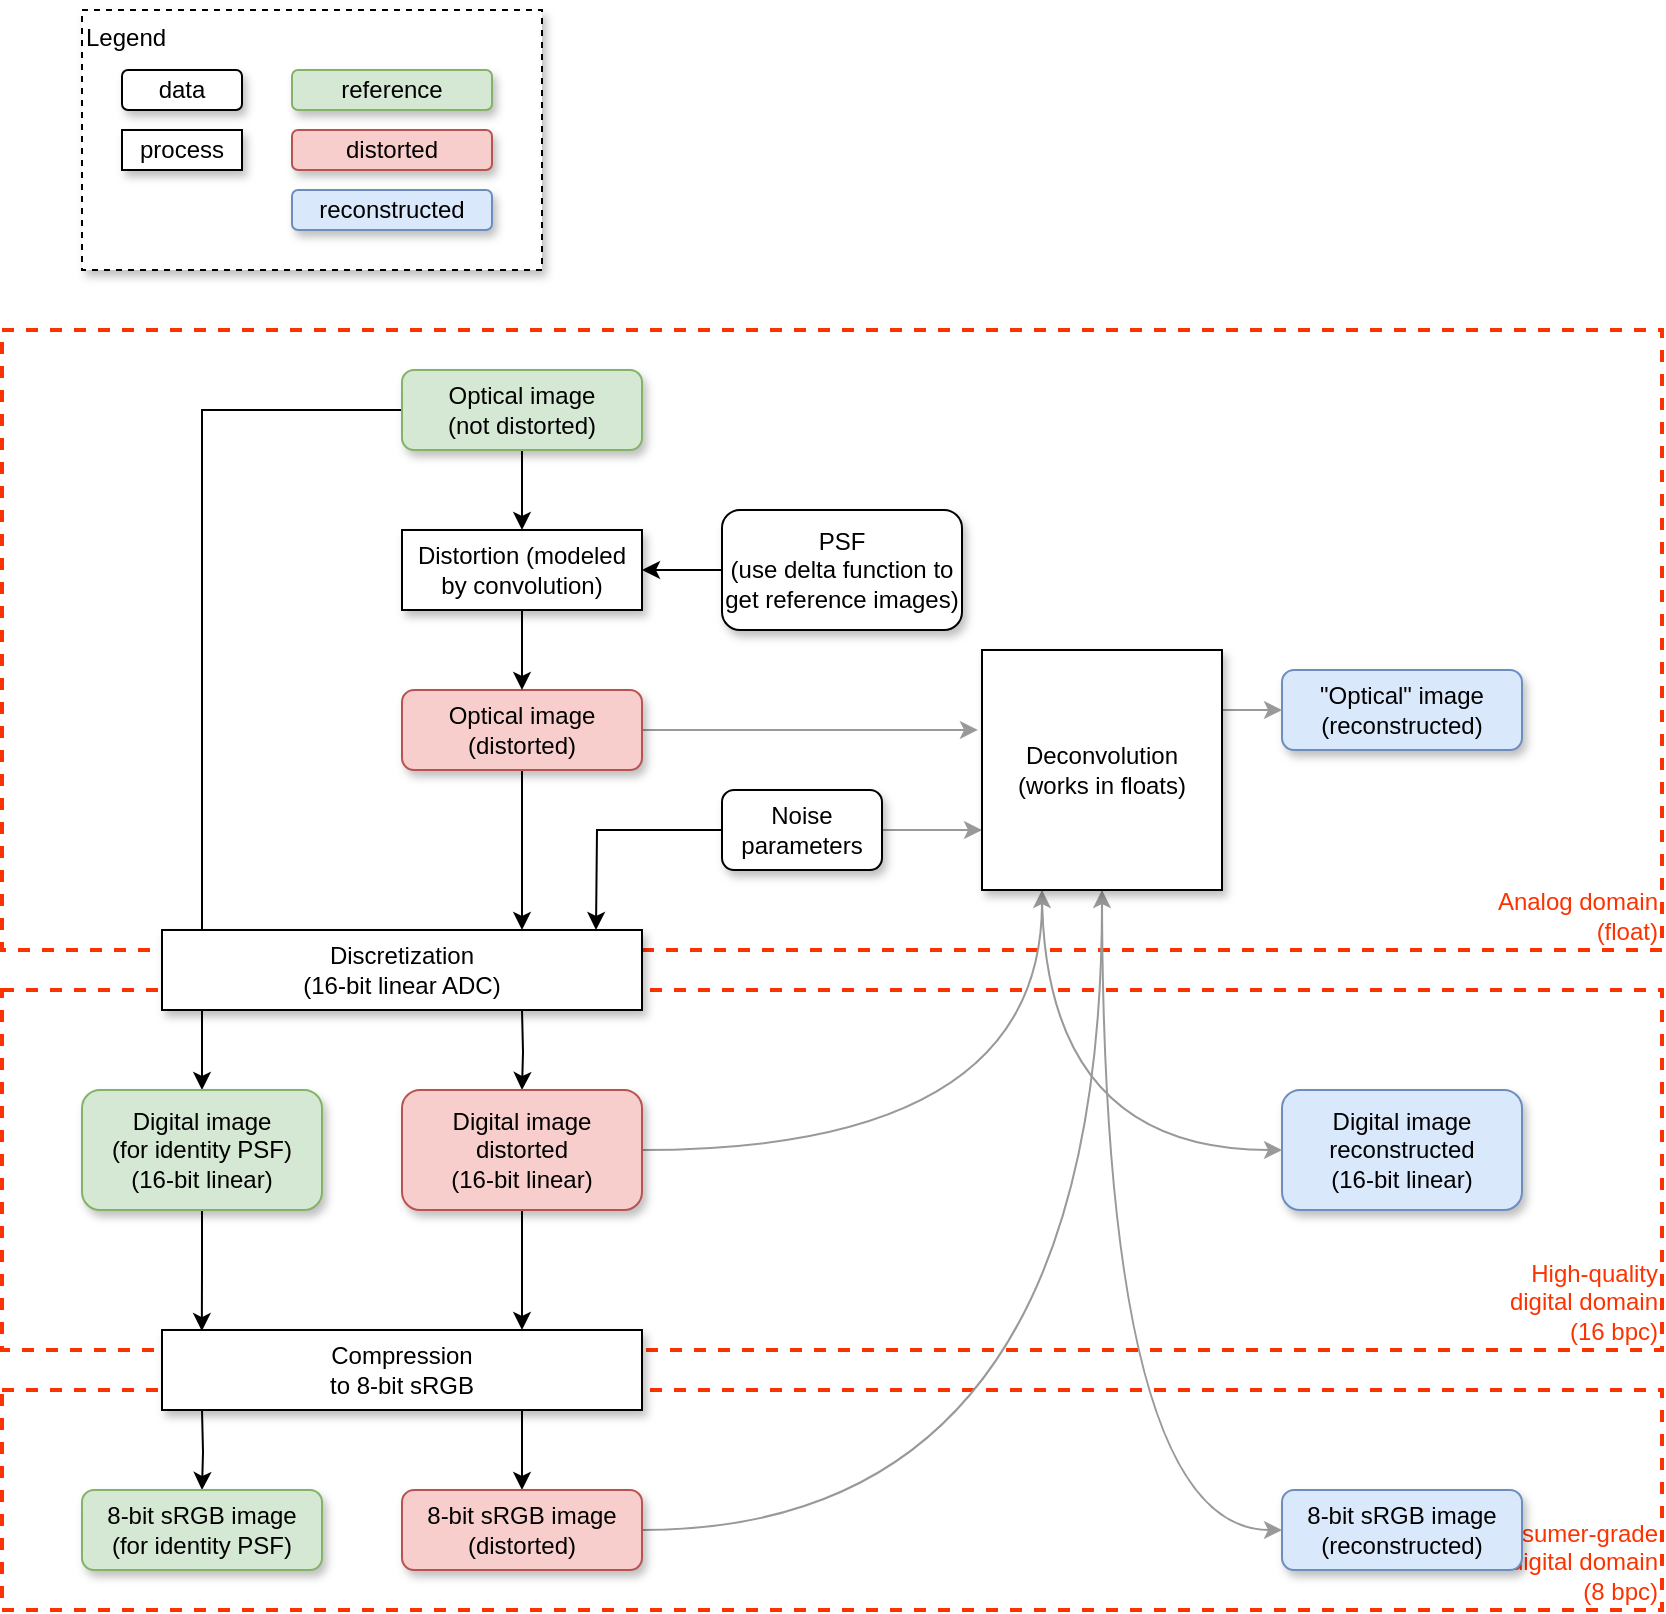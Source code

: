 <mxfile version="20.7.4" type="device"><diagram id="X1KNDg1Qz676T5PoYs-u" name="Page-1"><mxGraphModel dx="1393" dy="1098" grid="1" gridSize="10" guides="1" tooltips="1" connect="1" arrows="1" fold="1" page="1" pageScale="1" pageWidth="850" pageHeight="1100" math="0" shadow="0"><root><mxCell id="0"/><mxCell id="1" parent="0"/><mxCell id="cxrdK2TQfiVjKvfSKLVc-24" value="Consumer-grade&lt;br&gt;digital domain&lt;br&gt;(8 bpc)" style="rounded=0;whiteSpace=wrap;html=1;shadow=0;dashed=1;glass=0;fillStyle=auto;fillColor=none;align=right;verticalAlign=bottom;strokeWidth=2;strokeColor=#FC3200;fontColor=#FC3200;" vertex="1" parent="1"><mxGeometry x="10" y="790" width="830" height="110" as="geometry"/></mxCell><mxCell id="cxrdK2TQfiVjKvfSKLVc-23" value="High-quality &lt;br&gt;digital domain&lt;br&gt;(16 bpc)" style="rounded=0;whiteSpace=wrap;html=1;shadow=0;dashed=1;glass=0;fillStyle=auto;fillColor=none;align=right;verticalAlign=bottom;strokeWidth=2;strokeColor=#FC3200;fontColor=#FC3200;" vertex="1" parent="1"><mxGeometry x="10" y="590" width="830" height="180" as="geometry"/></mxCell><mxCell id="cxrdK2TQfiVjKvfSKLVc-22" value="Analog domain&lt;br&gt;(float)" style="rounded=0;whiteSpace=wrap;html=1;shadow=0;dashed=1;glass=0;fillStyle=auto;fillColor=none;align=right;verticalAlign=bottom;strokeWidth=2;strokeColor=#FC3200;fontColor=#FC3200;" vertex="1" parent="1"><mxGeometry x="10" y="260" width="830" height="310" as="geometry"/></mxCell><mxCell id="cxrdK2TQfiVjKvfSKLVc-14" value="Legend" style="rounded=0;whiteSpace=wrap;html=1;shadow=1;align=left;verticalAlign=top;dashed=1;" vertex="1" parent="1"><mxGeometry x="50" y="100" width="230" height="130" as="geometry"/></mxCell><mxCell id="cxrdK2TQfiVjKvfSKLVc-4" style="edgeStyle=orthogonalEdgeStyle;rounded=0;orthogonalLoop=1;jettySize=auto;html=1;exitX=0.5;exitY=1;exitDx=0;exitDy=0;entryX=0.5;entryY=0;entryDx=0;entryDy=0;" edge="1" parent="1" source="cxrdK2TQfiVjKvfSKLVc-1" target="cxrdK2TQfiVjKvfSKLVc-3"><mxGeometry relative="1" as="geometry"/></mxCell><mxCell id="cxrdK2TQfiVjKvfSKLVc-28" style="edgeStyle=orthogonalEdgeStyle;rounded=0;orthogonalLoop=1;jettySize=auto;html=1;exitX=0;exitY=0.5;exitDx=0;exitDy=0;entryX=0.5;entryY=0;entryDx=0;entryDy=0;fontColor=#FC3200;" edge="1" parent="1" source="cxrdK2TQfiVjKvfSKLVc-1" target="cxrdK2TQfiVjKvfSKLVc-27"><mxGeometry relative="1" as="geometry"/></mxCell><mxCell id="cxrdK2TQfiVjKvfSKLVc-1" value="Optical image&lt;br&gt;(not distorted)" style="rounded=1;whiteSpace=wrap;html=1;shadow=1;fillColor=#d5e8d4;strokeColor=#82b366;" vertex="1" parent="1"><mxGeometry x="210" y="280" width="120" height="40" as="geometry"/></mxCell><mxCell id="cxrdK2TQfiVjKvfSKLVc-11" style="edgeStyle=orthogonalEdgeStyle;rounded=0;orthogonalLoop=1;jettySize=auto;html=1;exitX=0.5;exitY=1;exitDx=0;exitDy=0;entryX=0.75;entryY=0;entryDx=0;entryDy=0;" edge="1" parent="1" source="cxrdK2TQfiVjKvfSKLVc-2" target="cxrdK2TQfiVjKvfSKLVc-8"><mxGeometry relative="1" as="geometry"/></mxCell><mxCell id="cxrdK2TQfiVjKvfSKLVc-40" style="edgeStyle=orthogonalEdgeStyle;rounded=0;orthogonalLoop=1;jettySize=auto;html=1;exitX=1;exitY=0.5;exitDx=0;exitDy=0;entryX=-0.017;entryY=0.333;entryDx=0;entryDy=0;entryPerimeter=0;fontColor=#FC3200;strokeColor=#999999;" edge="1" parent="1" source="cxrdK2TQfiVjKvfSKLVc-2" target="cxrdK2TQfiVjKvfSKLVc-38"><mxGeometry relative="1" as="geometry"/></mxCell><mxCell id="cxrdK2TQfiVjKvfSKLVc-2" value="Optical image&lt;br&gt;(distorted)" style="rounded=1;whiteSpace=wrap;html=1;shadow=1;fillColor=#f8cecc;strokeColor=#b85450;" vertex="1" parent="1"><mxGeometry x="210" y="440" width="120" height="40" as="geometry"/></mxCell><mxCell id="cxrdK2TQfiVjKvfSKLVc-5" style="edgeStyle=orthogonalEdgeStyle;rounded=0;orthogonalLoop=1;jettySize=auto;html=1;exitX=0.5;exitY=1;exitDx=0;exitDy=0;entryX=0.5;entryY=0;entryDx=0;entryDy=0;" edge="1" parent="1" source="cxrdK2TQfiVjKvfSKLVc-3" target="cxrdK2TQfiVjKvfSKLVc-2"><mxGeometry relative="1" as="geometry"/></mxCell><mxCell id="cxrdK2TQfiVjKvfSKLVc-3" value="Distortion (modeled by convolution)" style="rounded=0;whiteSpace=wrap;html=1;shadow=1;" vertex="1" parent="1"><mxGeometry x="210" y="360" width="120" height="40" as="geometry"/></mxCell><mxCell id="cxrdK2TQfiVjKvfSKLVc-7" style="edgeStyle=orthogonalEdgeStyle;rounded=0;orthogonalLoop=1;jettySize=auto;html=1;exitX=0;exitY=0.5;exitDx=0;exitDy=0;entryX=1;entryY=0.5;entryDx=0;entryDy=0;" edge="1" parent="1" source="cxrdK2TQfiVjKvfSKLVc-6" target="cxrdK2TQfiVjKvfSKLVc-3"><mxGeometry relative="1" as="geometry"/></mxCell><mxCell id="cxrdK2TQfiVjKvfSKLVc-6" value="PSF&lt;br&gt;(use delta function to get reference images)" style="rounded=1;whiteSpace=wrap;html=1;shadow=1;" vertex="1" parent="1"><mxGeometry x="370" y="350" width="120" height="60" as="geometry"/></mxCell><mxCell id="cxrdK2TQfiVjKvfSKLVc-18" style="edgeStyle=orthogonalEdgeStyle;rounded=0;orthogonalLoop=1;jettySize=auto;html=1;entryX=0.5;entryY=0;entryDx=0;entryDy=0;" edge="1" parent="1" target="cxrdK2TQfiVjKvfSKLVc-15"><mxGeometry relative="1" as="geometry"><mxPoint x="270" y="600" as="sourcePoint"/></mxGeometry></mxCell><mxCell id="cxrdK2TQfiVjKvfSKLVc-8" value="Discretization&lt;br&gt;(16-bit linear ADC)" style="rounded=0;whiteSpace=wrap;html=1;shadow=1;" vertex="1" parent="1"><mxGeometry x="90" y="560" width="240" height="40" as="geometry"/></mxCell><mxCell id="cxrdK2TQfiVjKvfSKLVc-21" style="edgeStyle=orthogonalEdgeStyle;rounded=0;orthogonalLoop=1;jettySize=auto;html=1;exitX=0;exitY=0.5;exitDx=0;exitDy=0;" edge="1" parent="1" source="cxrdK2TQfiVjKvfSKLVc-9"><mxGeometry relative="1" as="geometry"><mxPoint x="307" y="560" as="targetPoint"/></mxGeometry></mxCell><mxCell id="cxrdK2TQfiVjKvfSKLVc-39" style="edgeStyle=orthogonalEdgeStyle;rounded=0;orthogonalLoop=1;jettySize=auto;html=1;exitX=1;exitY=0.5;exitDx=0;exitDy=0;entryX=0;entryY=0.75;entryDx=0;entryDy=0;fontColor=#FC3200;strokeColor=#999999;" edge="1" parent="1" source="cxrdK2TQfiVjKvfSKLVc-9" target="cxrdK2TQfiVjKvfSKLVc-38"><mxGeometry relative="1" as="geometry"/></mxCell><mxCell id="cxrdK2TQfiVjKvfSKLVc-9" value="Noise&lt;br&gt;parameters" style="rounded=1;whiteSpace=wrap;html=1;shadow=1;" vertex="1" parent="1"><mxGeometry x="370" y="490" width="80" height="40" as="geometry"/></mxCell><mxCell id="cxrdK2TQfiVjKvfSKLVc-12" value="data" style="rounded=1;whiteSpace=wrap;html=1;shadow=1;" vertex="1" parent="1"><mxGeometry x="70" y="130" width="60" height="20" as="geometry"/></mxCell><mxCell id="cxrdK2TQfiVjKvfSKLVc-13" value="process" style="rounded=0;whiteSpace=wrap;html=1;shadow=1;" vertex="1" parent="1"><mxGeometry x="70" y="160" width="60" height="20" as="geometry"/></mxCell><mxCell id="cxrdK2TQfiVjKvfSKLVc-19" style="edgeStyle=orthogonalEdgeStyle;rounded=0;orthogonalLoop=1;jettySize=auto;html=1;exitX=0.5;exitY=1;exitDx=0;exitDy=0;entryX=0.75;entryY=0;entryDx=0;entryDy=0;" edge="1" parent="1" source="cxrdK2TQfiVjKvfSKLVc-15" target="cxrdK2TQfiVjKvfSKLVc-16"><mxGeometry relative="1" as="geometry"/></mxCell><mxCell id="cxrdK2TQfiVjKvfSKLVc-42" style="edgeStyle=orthogonalEdgeStyle;rounded=0;orthogonalLoop=1;jettySize=auto;html=1;exitX=1;exitY=0.5;exitDx=0;exitDy=0;entryX=0.25;entryY=1;entryDx=0;entryDy=0;fontColor=#FC3200;curved=1;strokeColor=#999999;" edge="1" parent="1" source="cxrdK2TQfiVjKvfSKLVc-15" target="cxrdK2TQfiVjKvfSKLVc-38"><mxGeometry relative="1" as="geometry"/></mxCell><mxCell id="cxrdK2TQfiVjKvfSKLVc-15" value="Digital image&lt;br&gt;distorted&lt;br&gt;(16-bit linear)" style="rounded=1;whiteSpace=wrap;html=1;shadow=1;fillColor=#f8cecc;strokeColor=#b85450;" vertex="1" parent="1"><mxGeometry x="210" y="640" width="120" height="60" as="geometry"/></mxCell><mxCell id="cxrdK2TQfiVjKvfSKLVc-20" style="edgeStyle=orthogonalEdgeStyle;rounded=0;orthogonalLoop=1;jettySize=auto;html=1;exitX=0.75;exitY=1;exitDx=0;exitDy=0;entryX=0.5;entryY=0;entryDx=0;entryDy=0;" edge="1" parent="1" source="cxrdK2TQfiVjKvfSKLVc-16" target="cxrdK2TQfiVjKvfSKLVc-17"><mxGeometry relative="1" as="geometry"/></mxCell><mxCell id="cxrdK2TQfiVjKvfSKLVc-16" value="Compression &lt;br&gt;to 8-bit sRGB" style="rounded=0;whiteSpace=wrap;html=1;shadow=1;" vertex="1" parent="1"><mxGeometry x="90" y="760" width="240" height="40" as="geometry"/></mxCell><mxCell id="cxrdK2TQfiVjKvfSKLVc-41" style="edgeStyle=orthogonalEdgeStyle;rounded=0;orthogonalLoop=1;jettySize=auto;html=1;exitX=1;exitY=0.5;exitDx=0;exitDy=0;entryX=0.5;entryY=1;entryDx=0;entryDy=0;fontColor=#FC3200;curved=1;strokeColor=#999999;" edge="1" parent="1" source="cxrdK2TQfiVjKvfSKLVc-17" target="cxrdK2TQfiVjKvfSKLVc-38"><mxGeometry relative="1" as="geometry"/></mxCell><mxCell id="cxrdK2TQfiVjKvfSKLVc-17" value="8-bit sRGB image&lt;br&gt;(distorted)" style="rounded=1;whiteSpace=wrap;html=1;shadow=1;fillColor=#f8cecc;strokeColor=#b85450;" vertex="1" parent="1"><mxGeometry x="210" y="840" width="120" height="40" as="geometry"/></mxCell><mxCell id="cxrdK2TQfiVjKvfSKLVc-29" style="edgeStyle=orthogonalEdgeStyle;rounded=0;orthogonalLoop=1;jettySize=auto;html=1;exitX=0.5;exitY=1;exitDx=0;exitDy=0;entryX=0.083;entryY=0.013;entryDx=0;entryDy=0;entryPerimeter=0;fontColor=#FC3200;" edge="1" parent="1" source="cxrdK2TQfiVjKvfSKLVc-27" target="cxrdK2TQfiVjKvfSKLVc-16"><mxGeometry relative="1" as="geometry"/></mxCell><mxCell id="cxrdK2TQfiVjKvfSKLVc-27" value="Digital image&lt;br&gt;(for identity PSF)&lt;br&gt;(16-bit linear)" style="rounded=1;whiteSpace=wrap;html=1;shadow=1;fillColor=#d5e8d4;strokeColor=#82b366;" vertex="1" parent="1"><mxGeometry x="50" y="640" width="120" height="60" as="geometry"/></mxCell><mxCell id="cxrdK2TQfiVjKvfSKLVc-30" style="edgeStyle=orthogonalEdgeStyle;rounded=0;orthogonalLoop=1;jettySize=auto;html=1;exitX=0.75;exitY=1;exitDx=0;exitDy=0;entryX=0.5;entryY=0;entryDx=0;entryDy=0;" edge="1" parent="1" target="cxrdK2TQfiVjKvfSKLVc-31"><mxGeometry relative="1" as="geometry"><mxPoint x="110" y="800" as="sourcePoint"/></mxGeometry></mxCell><mxCell id="cxrdK2TQfiVjKvfSKLVc-31" value="8-bit sRGB image&lt;br&gt;(for identity PSF)" style="rounded=1;whiteSpace=wrap;html=1;shadow=1;fillColor=#d5e8d4;strokeColor=#82b366;" vertex="1" parent="1"><mxGeometry x="50" y="840" width="120" height="40" as="geometry"/></mxCell><mxCell id="cxrdK2TQfiVjKvfSKLVc-32" value="reference" style="rounded=1;whiteSpace=wrap;html=1;shadow=1;fillColor=#d5e8d4;strokeColor=#82b366;" vertex="1" parent="1"><mxGeometry x="155" y="130" width="100" height="20" as="geometry"/></mxCell><mxCell id="cxrdK2TQfiVjKvfSKLVc-33" value="reconstructed" style="rounded=1;whiteSpace=wrap;html=1;shadow=1;fillColor=#dae8fc;strokeColor=#6c8ebf;" vertex="1" parent="1"><mxGeometry x="155" y="190" width="100" height="20" as="geometry"/></mxCell><mxCell id="cxrdK2TQfiVjKvfSKLVc-34" value="distorted" style="rounded=1;whiteSpace=wrap;html=1;shadow=1;fillColor=#f8cecc;strokeColor=#b85450;" vertex="1" parent="1"><mxGeometry x="155" y="160" width="100" height="20" as="geometry"/></mxCell><mxCell id="cxrdK2TQfiVjKvfSKLVc-35" value="8-bit sRGB image&lt;br&gt;(reconstructed)" style="rounded=1;whiteSpace=wrap;html=1;shadow=1;fillColor=#dae8fc;strokeColor=#6c8ebf;" vertex="1" parent="1"><mxGeometry x="650" y="840" width="120" height="40" as="geometry"/></mxCell><mxCell id="cxrdK2TQfiVjKvfSKLVc-36" value="Digital image&lt;br&gt;reconstructed&lt;br&gt;(16-bit linear)" style="rounded=1;whiteSpace=wrap;html=1;shadow=1;fillColor=#dae8fc;strokeColor=#6c8ebf;" vertex="1" parent="1"><mxGeometry x="650" y="640" width="120" height="60" as="geometry"/></mxCell><mxCell id="cxrdK2TQfiVjKvfSKLVc-37" value="&quot;Optical&quot; image&lt;br&gt;(reconstructed)" style="rounded=1;whiteSpace=wrap;html=1;shadow=1;fillColor=#dae8fc;strokeColor=#6c8ebf;" vertex="1" parent="1"><mxGeometry x="650" y="430" width="120" height="40" as="geometry"/></mxCell><mxCell id="cxrdK2TQfiVjKvfSKLVc-43" style="edgeStyle=orthogonalEdgeStyle;rounded=0;orthogonalLoop=1;jettySize=auto;html=1;exitX=1;exitY=0.25;exitDx=0;exitDy=0;entryX=0;entryY=0.5;entryDx=0;entryDy=0;fontColor=#FC3200;strokeColor=#999999;" edge="1" parent="1" source="cxrdK2TQfiVjKvfSKLVc-38" target="cxrdK2TQfiVjKvfSKLVc-37"><mxGeometry relative="1" as="geometry"/></mxCell><mxCell id="cxrdK2TQfiVjKvfSKLVc-44" style="edgeStyle=orthogonalEdgeStyle;rounded=0;orthogonalLoop=1;jettySize=auto;html=1;exitX=0.25;exitY=1;exitDx=0;exitDy=0;entryX=0;entryY=0.5;entryDx=0;entryDy=0;fontColor=#FC3200;curved=1;strokeColor=#999999;" edge="1" parent="1" source="cxrdK2TQfiVjKvfSKLVc-38" target="cxrdK2TQfiVjKvfSKLVc-36"><mxGeometry relative="1" as="geometry"/></mxCell><mxCell id="cxrdK2TQfiVjKvfSKLVc-45" style="edgeStyle=orthogonalEdgeStyle;curved=1;rounded=0;orthogonalLoop=1;jettySize=auto;html=1;exitX=0.5;exitY=1;exitDx=0;exitDy=0;entryX=0;entryY=0.5;entryDx=0;entryDy=0;fontColor=#FC3200;strokeColor=#999999;" edge="1" parent="1" source="cxrdK2TQfiVjKvfSKLVc-38" target="cxrdK2TQfiVjKvfSKLVc-35"><mxGeometry relative="1" as="geometry"/></mxCell><mxCell id="cxrdK2TQfiVjKvfSKLVc-38" value="Deconvolution&lt;br&gt;(works in floats)" style="rounded=0;whiteSpace=wrap;html=1;shadow=1;" vertex="1" parent="1"><mxGeometry x="500" y="420" width="120" height="120" as="geometry"/></mxCell></root></mxGraphModel></diagram></mxfile>